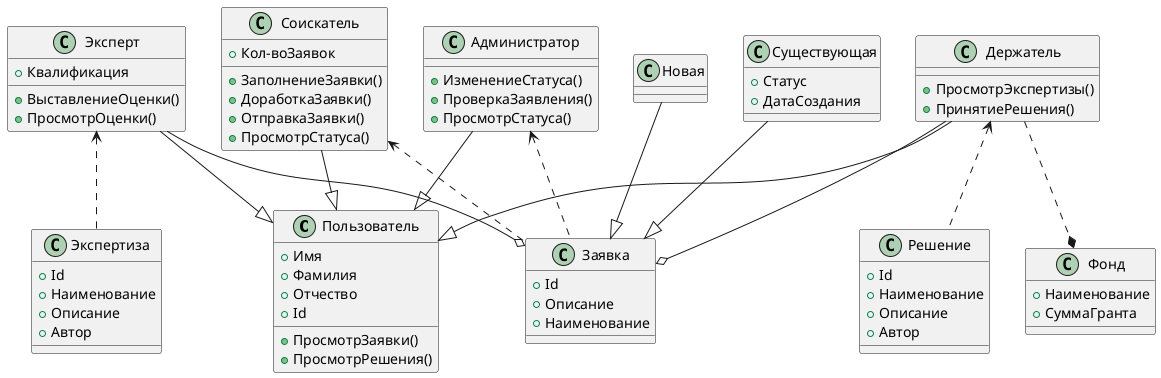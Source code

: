 @startuml

class Пользователь {
 +Имя
 +Фамилия
 +Отчество
 +Id
 +ПросмотрЗаявки()
 +ПросмотрРешения()
}

class Соискатель {
    +Кол-воЗаявок
    +ЗаполнениеЗаявки()
    +ДоработкаЗаявки()
    +ОтправкаЗаявки()
    +ПросмотрСтатуса()
}

class Заявка {
    +Id
    +Описание
    +Наименование
}

class Новая {
}

class Существующая {
    +Статус
    +ДатаСоздания
}

class Эксперт {
    +Квалификация
    +ВыставлениеОценки()
    +ПросмотрОценки()
}

class Экспертиза {
    +Id
    +Наименование
    +Описание
    +Автор
}

class Держатель {
    +ПросмотрЭкспертизы()
    +ПринятиеРешения()
}

class Фонд {
    +Наименование
    +СуммаГранта
}

class Решение {
    +Id
    +Наименование
    +Описание
    +Автор
}

class Администратор {
    +ИзменениеСтатуса()
    +ПроверкаЗаявления()
    +ПросмотрСтатуса()
}


Соискатель --|> Пользователь
Эксперт --|> Пользователь
Держатель --|> Пользователь
Администратор --|> Пользователь

Новая --|> Заявка
Существующая --|> Заявка
Соискатель <.. Заявка

Эксперт <.. Экспертиза

Держатель ..* Фонд
Держатель <.. Решение

Администратор <..Заявка
Эксперт --o Заявка
Держатель --o Заявка

@enduml
